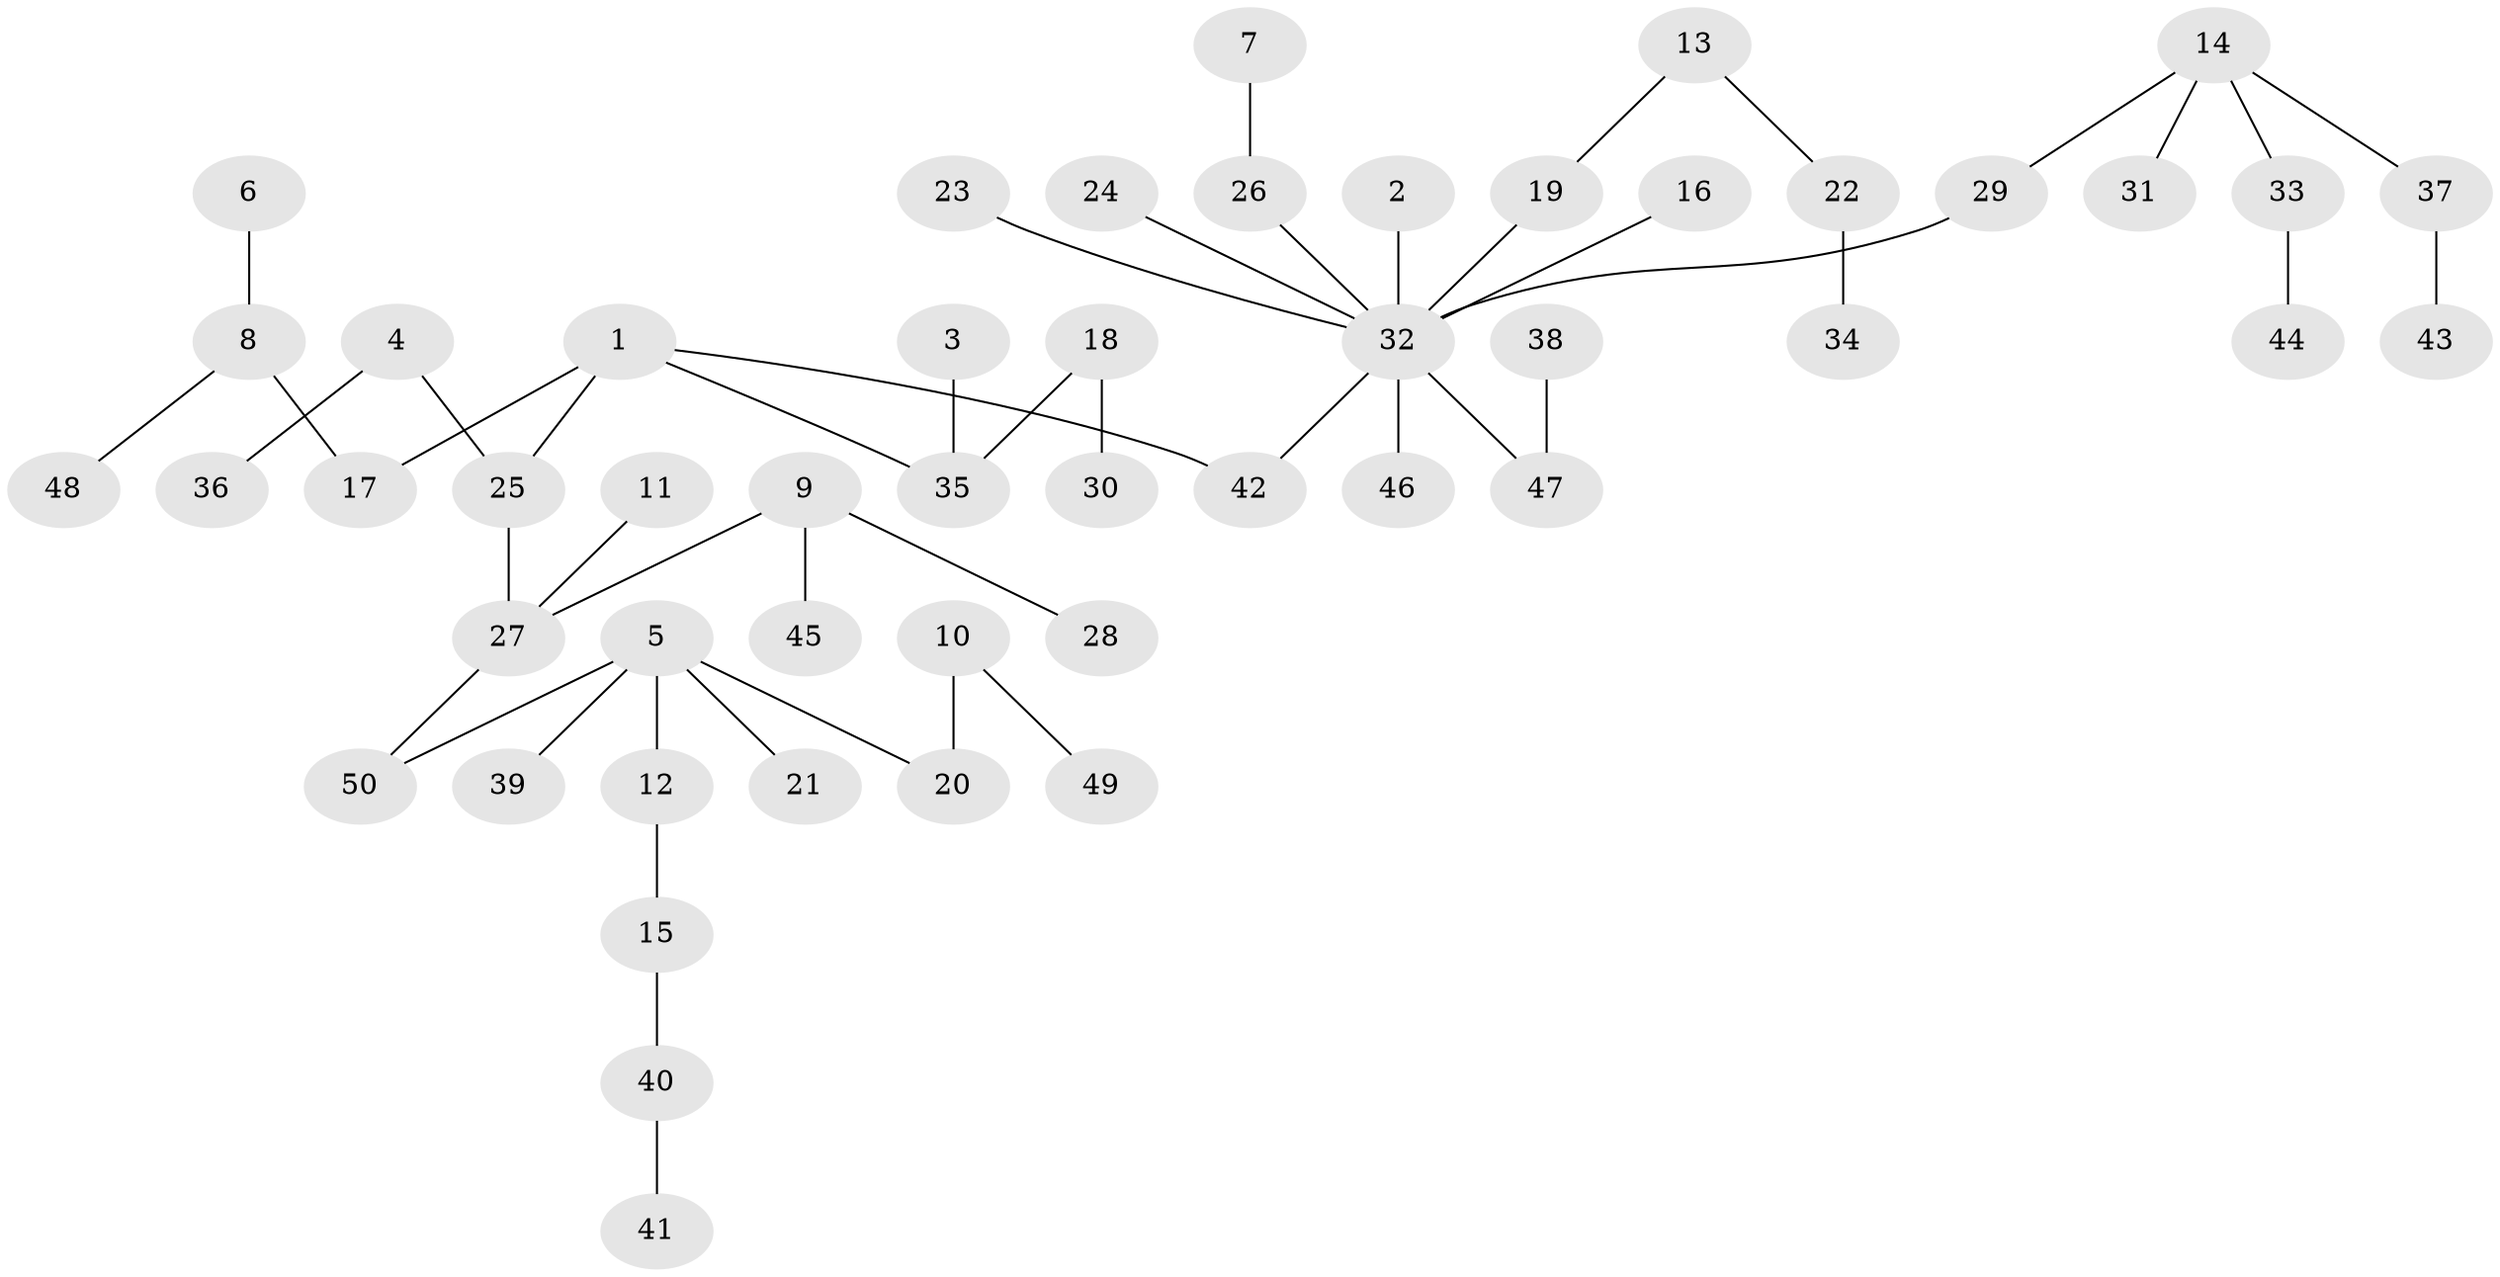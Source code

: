 // original degree distribution, {4: 0.06, 12: 0.01, 5: 0.03, 1: 0.52, 3: 0.15, 6: 0.01, 2: 0.22}
// Generated by graph-tools (version 1.1) at 2025/02/03/09/25 03:02:25]
// undirected, 50 vertices, 49 edges
graph export_dot {
graph [start="1"]
  node [color=gray90,style=filled];
  1;
  2;
  3;
  4;
  5;
  6;
  7;
  8;
  9;
  10;
  11;
  12;
  13;
  14;
  15;
  16;
  17;
  18;
  19;
  20;
  21;
  22;
  23;
  24;
  25;
  26;
  27;
  28;
  29;
  30;
  31;
  32;
  33;
  34;
  35;
  36;
  37;
  38;
  39;
  40;
  41;
  42;
  43;
  44;
  45;
  46;
  47;
  48;
  49;
  50;
  1 -- 17 [weight=1.0];
  1 -- 25 [weight=1.0];
  1 -- 35 [weight=1.0];
  1 -- 42 [weight=1.0];
  2 -- 32 [weight=1.0];
  3 -- 35 [weight=1.0];
  4 -- 25 [weight=1.0];
  4 -- 36 [weight=1.0];
  5 -- 12 [weight=1.0];
  5 -- 20 [weight=1.0];
  5 -- 21 [weight=1.0];
  5 -- 39 [weight=1.0];
  5 -- 50 [weight=1.0];
  6 -- 8 [weight=1.0];
  7 -- 26 [weight=1.0];
  8 -- 17 [weight=1.0];
  8 -- 48 [weight=1.0];
  9 -- 27 [weight=1.0];
  9 -- 28 [weight=1.0];
  9 -- 45 [weight=1.0];
  10 -- 20 [weight=1.0];
  10 -- 49 [weight=1.0];
  11 -- 27 [weight=1.0];
  12 -- 15 [weight=1.0];
  13 -- 19 [weight=1.0];
  13 -- 22 [weight=1.0];
  14 -- 29 [weight=1.0];
  14 -- 31 [weight=1.0];
  14 -- 33 [weight=1.0];
  14 -- 37 [weight=1.0];
  15 -- 40 [weight=1.0];
  16 -- 32 [weight=1.0];
  18 -- 30 [weight=1.0];
  18 -- 35 [weight=1.0];
  19 -- 32 [weight=1.0];
  22 -- 34 [weight=1.0];
  23 -- 32 [weight=1.0];
  24 -- 32 [weight=1.0];
  25 -- 27 [weight=1.0];
  26 -- 32 [weight=1.0];
  27 -- 50 [weight=1.0];
  29 -- 32 [weight=1.0];
  32 -- 42 [weight=1.0];
  32 -- 46 [weight=1.0];
  32 -- 47 [weight=1.0];
  33 -- 44 [weight=1.0];
  37 -- 43 [weight=1.0];
  38 -- 47 [weight=1.0];
  40 -- 41 [weight=1.0];
}
